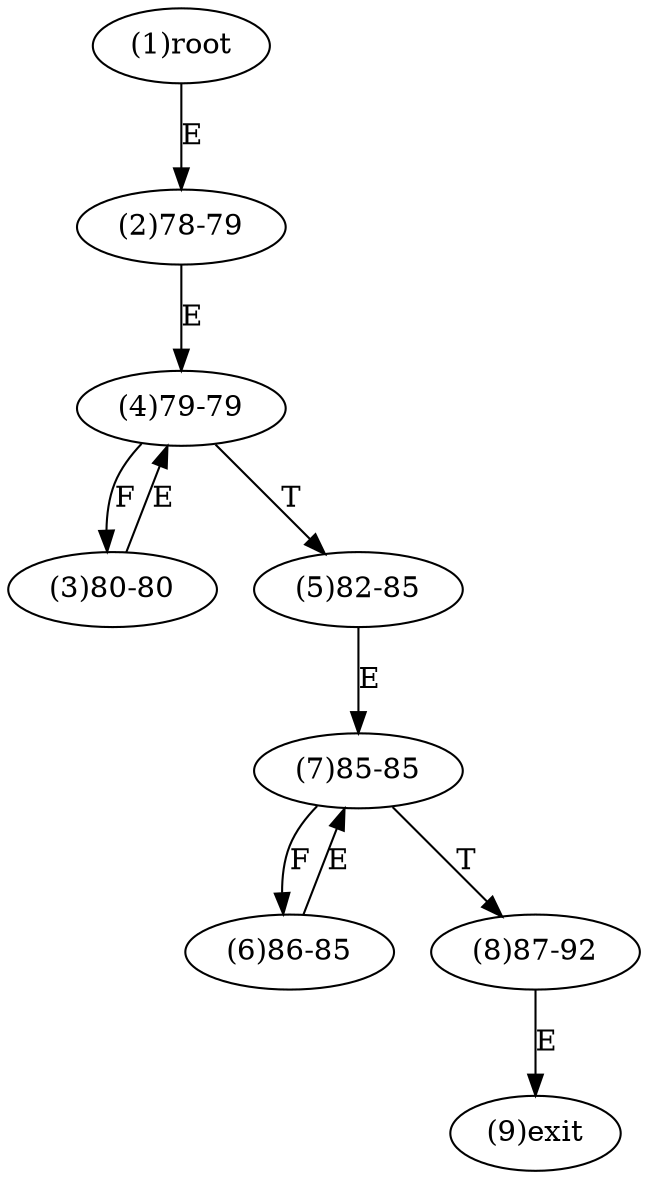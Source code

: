 digraph "" { 
1[ label="(1)root"];
2[ label="(2)78-79"];
3[ label="(3)80-80"];
4[ label="(4)79-79"];
5[ label="(5)82-85"];
6[ label="(6)86-85"];
7[ label="(7)85-85"];
8[ label="(8)87-92"];
9[ label="(9)exit"];
1->2[ label="E"];
2->4[ label="E"];
3->4[ label="E"];
4->3[ label="F"];
4->5[ label="T"];
5->7[ label="E"];
6->7[ label="E"];
7->6[ label="F"];
7->8[ label="T"];
8->9[ label="E"];
}